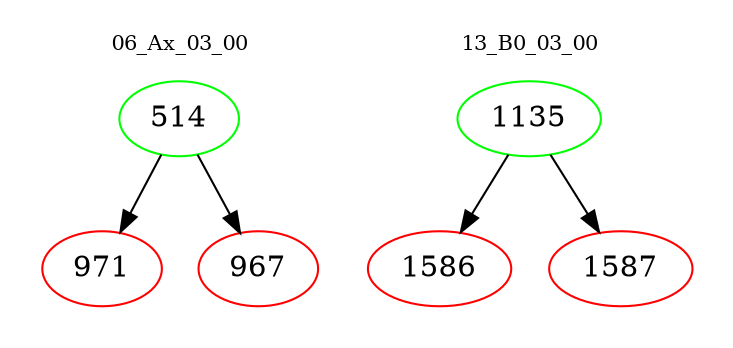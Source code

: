 digraph{
subgraph cluster_0 {
color = white
label = "06_Ax_03_00";
fontsize=10;
T0_514 [label="514", color="green"]
T0_514 -> T0_971 [color="black"]
T0_971 [label="971", color="red"]
T0_514 -> T0_967 [color="black"]
T0_967 [label="967", color="red"]
}
subgraph cluster_1 {
color = white
label = "13_B0_03_00";
fontsize=10;
T1_1135 [label="1135", color="green"]
T1_1135 -> T1_1586 [color="black"]
T1_1586 [label="1586", color="red"]
T1_1135 -> T1_1587 [color="black"]
T1_1587 [label="1587", color="red"]
}
}
